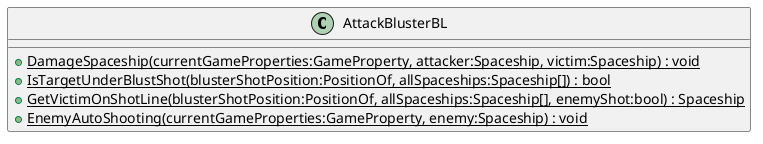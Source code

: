 @startuml
class AttackBlusterBL {
    + {static} DamageSpaceship(currentGameProperties:GameProperty, attacker:Spaceship, victim:Spaceship) : void
    + {static} IsTargetUnderBlustShot(blusterShotPosition:PositionOf, allSpaceships:Spaceship[]) : bool
    + {static} GetVictimOnShotLine(blusterShotPosition:PositionOf, allSpaceships:Spaceship[], enemyShot:bool) : Spaceship
    + {static} EnemyAutoShooting(currentGameProperties:GameProperty, enemy:Spaceship) : void
}
@enduml
